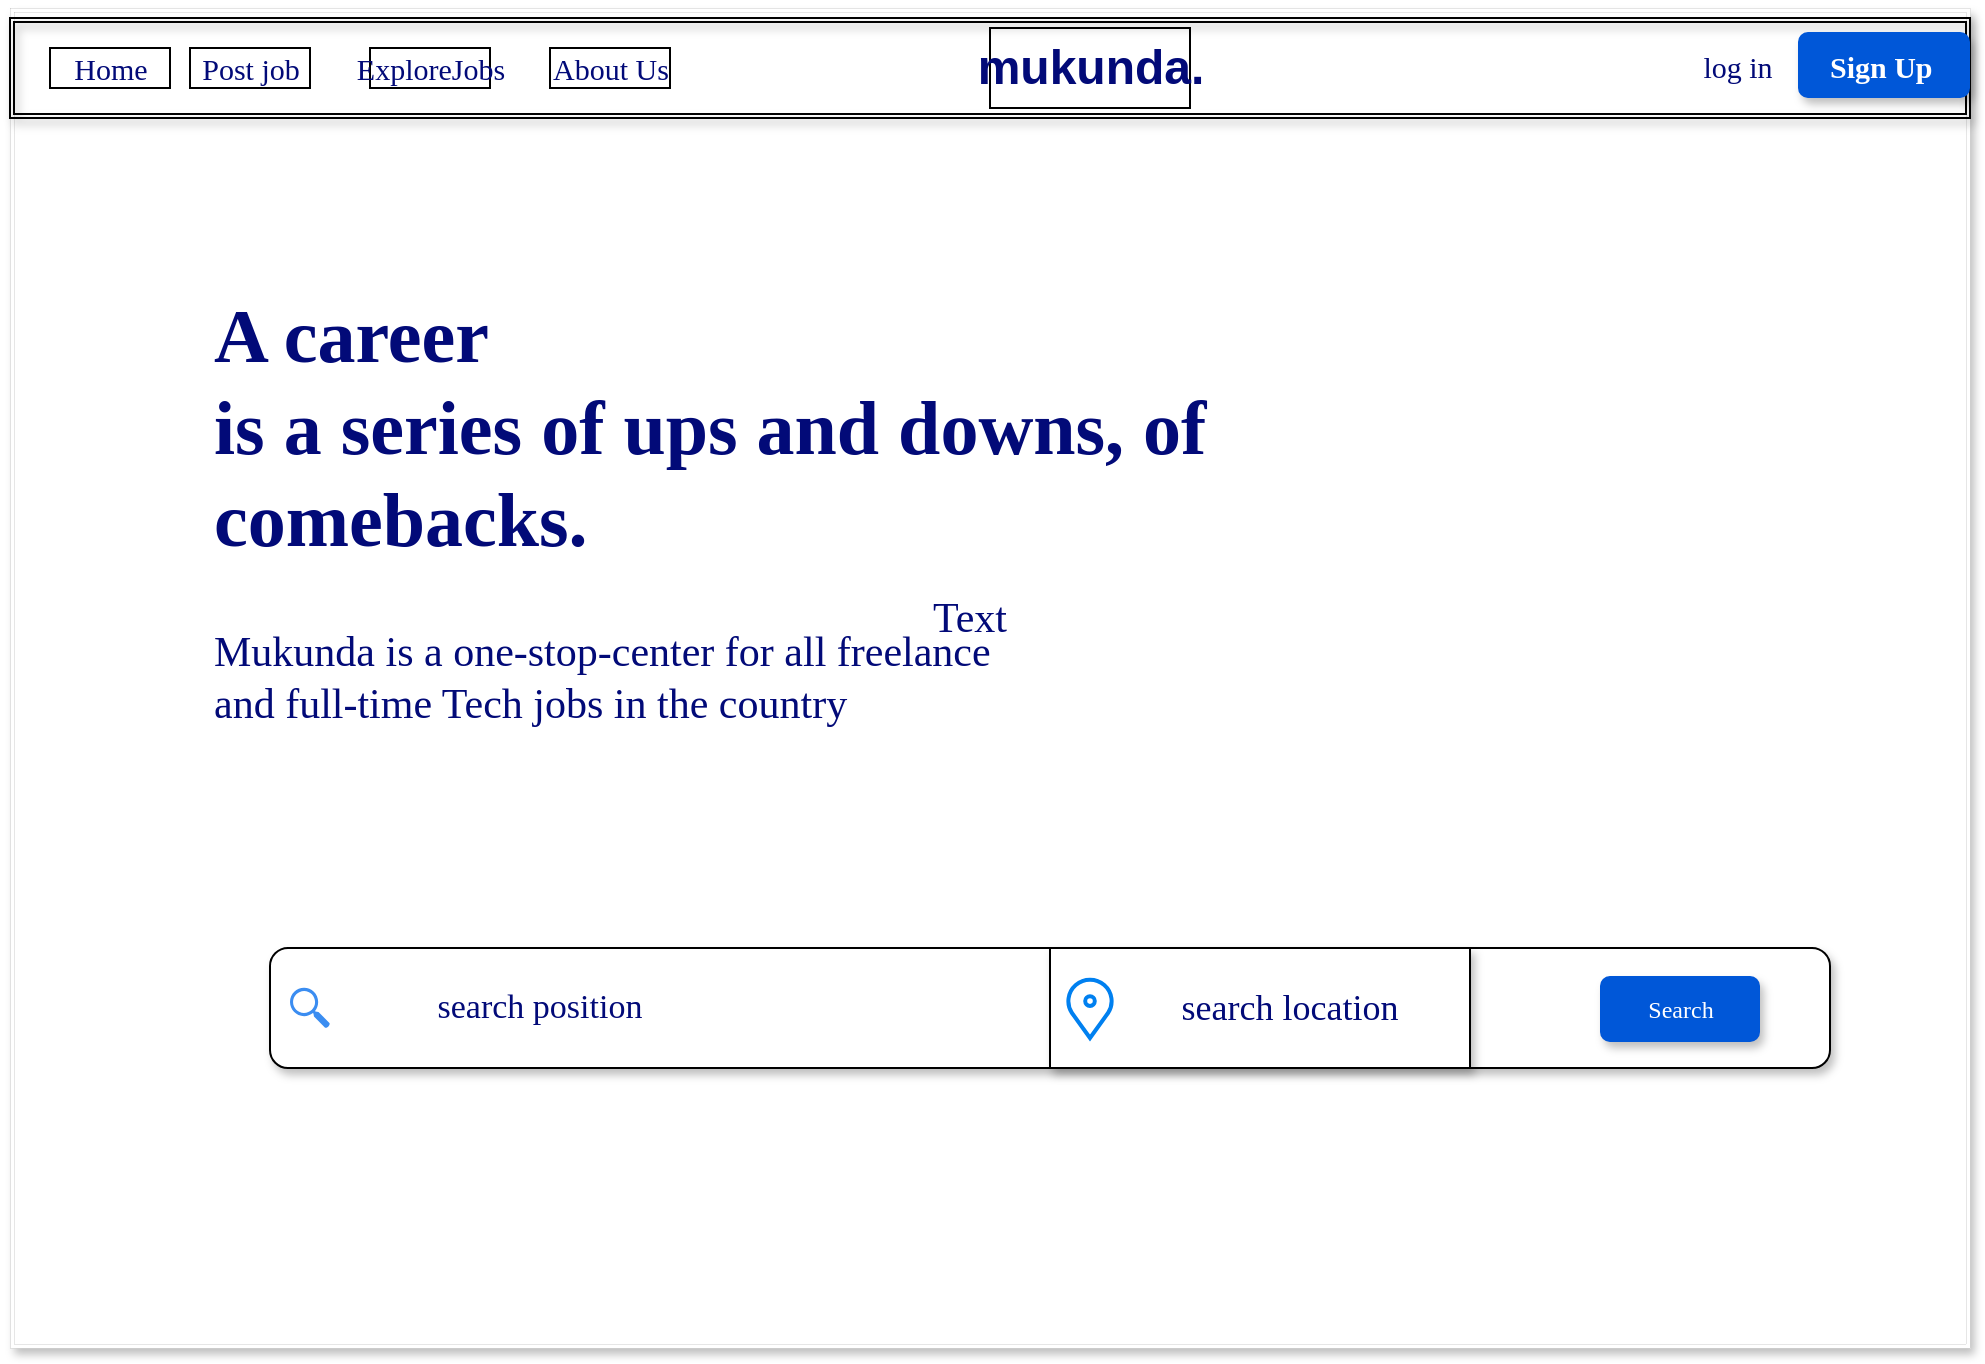 <mxfile>
    <diagram id="pzoCALew4R6Ci7tLglYs" name="Page-1">
        <mxGraphModel dx="801" dy="637" grid="1" gridSize="10" guides="1" tooltips="1" connect="1" arrows="1" fold="1" page="1" pageScale="1" pageWidth="850" pageHeight="1100" math="0" shadow="0">
            <root>
                <mxCell id="0"/>
                <mxCell id="1" parent="0"/>
                <mxCell id="5" value="" style="shape=ext;double=1;rounded=0;whiteSpace=wrap;html=1;fillColor=#FFFFFF;strokeColor=#000000;fontColor=#333333;strokeWidth=0;shadow=1;fontFamily=lato;fontSource=https%3A%2F%2Ffonts.googleapis.com%2Fcss%3Ffamily%3Dlato;fontStyle=0;labelBackgroundColor=#46434A;" vertex="1" parent="1">
                    <mxGeometry x="90" width="980" height="670" as="geometry"/>
                </mxCell>
                <mxCell id="7" value="" style="shape=ext;double=1;rounded=0;whiteSpace=wrap;html=1;fillColor=none;shadow=1;strokeWidth=1;fontFamily=lato;fontSource=https%3A%2F%2Ffonts.googleapis.com%2Fcss%3Ffamily%3Dlato;" vertex="1" parent="1">
                    <mxGeometry x="90" y="5" width="980" height="50" as="geometry"/>
                </mxCell>
                <mxCell id="6" value="mukunda." style="text;strokeColor=default;fillColor=none;html=1;fontSize=24;fontStyle=1;verticalAlign=middle;align=center;fontColor=#020A78;" vertex="1" parent="1">
                    <mxGeometry x="580" y="10" width="100" height="40" as="geometry"/>
                </mxCell>
                <mxCell id="8" value="Home" style="text;strokeColor=default;fillColor=none;html=1;fontSize=15;fontStyle=0;verticalAlign=middle;align=center;fontColor=#020A78;fontFamily=Poppins;fontSource=https%3A%2F%2Ffonts.googleapis.com%2Fcss%3Ffamily%3DPoppins;" vertex="1" parent="1">
                    <mxGeometry x="110" y="20" width="60" height="20" as="geometry"/>
                </mxCell>
                <mxCell id="21" value="Post job" style="text;strokeColor=default;fillColor=none;html=1;fontSize=15;fontStyle=0;verticalAlign=middle;align=center;fontColor=#020A78;fontFamily=Poppins;fontSource=https%3A%2F%2Ffonts.googleapis.com%2Fcss%3Ffamily%3DPoppins;" vertex="1" parent="1">
                    <mxGeometry x="180" y="20" width="60" height="20" as="geometry"/>
                </mxCell>
                <mxCell id="22" value="ExploreJobs" style="text;strokeColor=default;fillColor=none;html=1;fontSize=15;fontStyle=0;verticalAlign=middle;align=center;fontColor=#020A78;fontFamily=Poppins;fontSource=https%3A%2F%2Ffonts.googleapis.com%2Fcss%3Ffamily%3DPoppins;" vertex="1" parent="1">
                    <mxGeometry x="270" y="20" width="60" height="20" as="geometry"/>
                </mxCell>
                <mxCell id="23" value="&lt;b&gt;&lt;font style=&quot;font-size: 15px;&quot; data-font-src=&quot;https://fonts.googleapis.com/css?family=Poppins&quot; face=&quot;Poppins&quot;&gt;Sign Up&amp;nbsp;&lt;/font&gt;&lt;/b&gt;" style="rounded=1;fillColor=#0057D8;align=center;strokeColor=none;html=1;fontColor=#ffffff;fontSize=12;sketch=0;shadow=1;strokeWidth=1;fontFamily=lato;fontSource=https%3A%2F%2Ffonts.googleapis.com%2Fcss%3Ffamily%3Dlato;" vertex="1" parent="1">
                    <mxGeometry x="984" y="12" width="86" height="33" as="geometry"/>
                </mxCell>
                <mxCell id="25" value="log in" style="text;html=1;strokeColor=none;fillColor=none;align=center;verticalAlign=middle;whiteSpace=wrap;rounded=0;shadow=1;sketch=0;strokeWidth=1;fontFamily=Poppins;fontSource=https%3A%2F%2Ffonts.googleapis.com%2Fcss%3Ffamily%3DPoppins;fontSize=15;fontColor=#020A78;backgroundOutline=1;" vertex="1" parent="1">
                    <mxGeometry x="924" y="13.5" width="60" height="30" as="geometry"/>
                </mxCell>
                <mxCell id="26" value="About Us" style="text;strokeColor=default;fillColor=none;html=1;fontSize=15;fontStyle=0;verticalAlign=middle;align=center;fontColor=#020A78;fontFamily=Poppins;fontSource=https%3A%2F%2Ffonts.googleapis.com%2Fcss%3Ffamily%3DPoppins;" vertex="1" parent="1">
                    <mxGeometry x="360" y="20" width="60" height="20" as="geometry"/>
                </mxCell>
                <mxCell id="30" value="A career &#10;is a series of ups and downs, of &#10;comebacks." style="text;strokeColor=none;fillColor=none;align=left;verticalAlign=middle;rounded=0;shadow=1;sketch=0;strokeWidth=1;fontFamily=Poppins;fontSource=https%3A%2F%2Ffonts.googleapis.com%2Fcss%3Ffamily%3DPoppins;fontSize=38;fontColor=#020A78;fontStyle=1" vertex="1" parent="1">
                    <mxGeometry x="190" y="140" width="550" height="130" as="geometry"/>
                </mxCell>
                <mxCell id="33" value="Mukunda is a one-stop-center for all freelance &lt;br style=&quot;font-size: 21px;&quot;&gt;and full-time Tech jobs in the country" style="text;strokeColor=none;fillColor=none;html=1;fontSize=21;fontStyle=0;verticalAlign=middle;align=left;rounded=1;shadow=1;labelBackgroundColor=none;sketch=0;strokeWidth=1;fontFamily=Poppins;fontSource=https%3A%2F%2Ffonts.googleapis.com%2Fcss%3Ffamily%3DPoppins;fontColor=#020A78;" vertex="1" parent="1">
                    <mxGeometry x="190" y="300" width="620" height="70" as="geometry"/>
                </mxCell>
                <mxCell id="35" value="" style="rounded=1;whiteSpace=wrap;html=1;shadow=1;labelBackgroundColor=none;sketch=0;strokeColor=#000000;strokeWidth=1;fontFamily=Poppins;fontSource=https%3A%2F%2Ffonts.googleapis.com%2Fcss%3Ffamily%3DPoppins;fontSize=21;fontColor=#020A78;fillColor=#FFFFFF;" vertex="1" parent="1">
                    <mxGeometry x="220" y="470" width="780" height="60" as="geometry"/>
                </mxCell>
                <mxCell id="34" value="" style="sketch=0;html=1;aspect=fixed;strokeColor=none;shadow=0;align=center;verticalAlign=top;fillColor=#3B8DF1;shape=mxgraph.gcp2.search;rounded=1;labelBackgroundColor=none;strokeWidth=1;fontFamily=Poppins;fontSource=https%3A%2F%2Ffonts.googleapis.com%2Fcss%3Ffamily%3DPoppins;fontSize=21;fontColor=#020A78;" vertex="1" parent="1">
                    <mxGeometry x="230" y="489.9" width="20" height="20.2" as="geometry"/>
                </mxCell>
                <mxCell id="37" value="Text" style="text;html=1;strokeColor=none;fillColor=none;align=center;verticalAlign=middle;whiteSpace=wrap;rounded=0;shadow=1;labelBackgroundColor=none;sketch=0;strokeWidth=1;fontFamily=Poppins;fontSource=https%3A%2F%2Ffonts.googleapis.com%2Fcss%3Ffamily%3DPoppins;fontSize=21;fontColor=#020A78;" vertex="1" parent="1">
                    <mxGeometry x="540" y="290" width="60" height="30" as="geometry"/>
                </mxCell>
                <mxCell id="38" value="search position" style="text;html=1;strokeColor=none;fillColor=none;align=center;verticalAlign=middle;whiteSpace=wrap;rounded=0;shadow=1;labelBackgroundColor=none;sketch=0;strokeWidth=1;fontFamily=Poppins;fontSource=https%3A%2F%2Ffonts.googleapis.com%2Fcss%3Ffamily%3DPoppins;fontSize=17;fontColor=#020A78;" vertex="1" parent="1">
                    <mxGeometry x="270" y="485" width="170" height="30" as="geometry"/>
                </mxCell>
                <mxCell id="39" value="" style="rounded=0;whiteSpace=wrap;html=1;shadow=1;labelBackgroundColor=none;sketch=0;strokeColor=#000000;strokeWidth=1;fontFamily=Poppins;fontSource=https%3A%2F%2Ffonts.googleapis.com%2Fcss%3Ffamily%3DPoppins;fontSize=21;fontColor=#020A78;fillColor=#FFFFFF;" vertex="1" parent="1">
                    <mxGeometry x="610" y="470" width="210" height="60" as="geometry"/>
                </mxCell>
                <mxCell id="40" value="search location" style="text;html=1;strokeColor=none;fillColor=none;align=center;verticalAlign=middle;whiteSpace=wrap;rounded=0;shadow=1;labelBackgroundColor=none;sketch=0;strokeWidth=1;fontFamily=Poppins;fontSource=https%3A%2F%2Ffonts.googleapis.com%2Fcss%3Ffamily%3DPoppins;fontSize=18;fontColor=#020A78;" vertex="1" parent="1">
                    <mxGeometry x="640" y="485" width="180" height="30" as="geometry"/>
                </mxCell>
                <mxCell id="41" value="" style="html=1;verticalLabelPosition=bottom;align=center;labelBackgroundColor=#ffffff;verticalAlign=top;strokeWidth=2;strokeColor=#0080F0;shadow=0;dashed=0;shape=mxgraph.ios7.icons.location;rounded=1;sketch=0;fontFamily=Poppins;fontSource=https%3A%2F%2Ffonts.googleapis.com%2Fcss%3Ffamily%3DPoppins;fontSize=21;fontColor=#020A78;fillColor=#FFFFFF;" vertex="1" parent="1">
                    <mxGeometry x="618" y="485" width="24" height="30" as="geometry"/>
                </mxCell>
                <mxCell id="42" value="Search" style="rounded=1;fillColor=#0057D8;align=center;strokeColor=none;html=1;fontColor=#ffffff;fontSize=12;sketch=0;shadow=1;labelBackgroundColor=none;strokeWidth=1;fontFamily=Poppins;fontSource=https%3A%2F%2Ffonts.googleapis.com%2Fcss%3Ffamily%3DPoppins;" vertex="1" parent="1">
                    <mxGeometry x="885" y="484" width="80" height="33" as="geometry"/>
                </mxCell>
            </root>
        </mxGraphModel>
    </diagram>
</mxfile>
